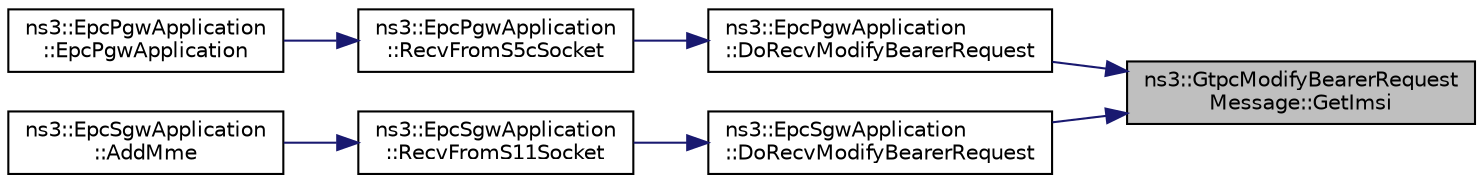 digraph "ns3::GtpcModifyBearerRequestMessage::GetImsi"
{
 // LATEX_PDF_SIZE
  edge [fontname="Helvetica",fontsize="10",labelfontname="Helvetica",labelfontsize="10"];
  node [fontname="Helvetica",fontsize="10",shape=record];
  rankdir="RL";
  Node1 [label="ns3::GtpcModifyBearerRequest\lMessage::GetImsi",height=0.2,width=0.4,color="black", fillcolor="grey75", style="filled", fontcolor="black",tooltip=" "];
  Node1 -> Node2 [dir="back",color="midnightblue",fontsize="10",style="solid",fontname="Helvetica"];
  Node2 [label="ns3::EpcPgwApplication\l::DoRecvModifyBearerRequest",height=0.2,width=0.4,color="black", fillcolor="white", style="filled",URL="$classns3_1_1_epc_pgw_application.html#abed04334429980051575c13b97c37cad",tooltip="Process Modify Bearer Request message."];
  Node2 -> Node3 [dir="back",color="midnightblue",fontsize="10",style="solid",fontname="Helvetica"];
  Node3 [label="ns3::EpcPgwApplication\l::RecvFromS5cSocket",height=0.2,width=0.4,color="black", fillcolor="white", style="filled",URL="$classns3_1_1_epc_pgw_application.html#a57368f0b1bd18145be17ec256f4ac803",tooltip="Method to be assigned to the receiver callback of the S5-C socket."];
  Node3 -> Node4 [dir="back",color="midnightblue",fontsize="10",style="solid",fontname="Helvetica"];
  Node4 [label="ns3::EpcPgwApplication\l::EpcPgwApplication",height=0.2,width=0.4,color="black", fillcolor="white", style="filled",URL="$classns3_1_1_epc_pgw_application.html#a0789b6f6e80002c2f90f5a2e08e63329",tooltip="Constructor that binds the tap device to the callback methods."];
  Node1 -> Node5 [dir="back",color="midnightblue",fontsize="10",style="solid",fontname="Helvetica"];
  Node5 [label="ns3::EpcSgwApplication\l::DoRecvModifyBearerRequest",height=0.2,width=0.4,color="black", fillcolor="white", style="filled",URL="$classns3_1_1_epc_sgw_application.html#a150d8437226e202ed5bf20aaed59424a",tooltip="Process GTP-C Modify Bearer Request message."];
  Node5 -> Node6 [dir="back",color="midnightblue",fontsize="10",style="solid",fontname="Helvetica"];
  Node6 [label="ns3::EpcSgwApplication\l::RecvFromS11Socket",height=0.2,width=0.4,color="black", fillcolor="white", style="filled",URL="$classns3_1_1_epc_sgw_application.html#aa8e305aa179d3746e8b729d99afd5baf",tooltip="Method to be assigned to the recv callback of the S11 socket."];
  Node6 -> Node7 [dir="back",color="midnightblue",fontsize="10",style="solid",fontname="Helvetica"];
  Node7 [label="ns3::EpcSgwApplication\l::AddMme",height=0.2,width=0.4,color="black", fillcolor="white", style="filled",URL="$classns3_1_1_epc_sgw_application.html#a288c1937492f448fb566bc923d8a36a9",tooltip="Let the SGW be aware of an MME."];
}
